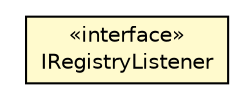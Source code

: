 #!/usr/local/bin/dot
#
# Class diagram 
# Generated by UMLGraph version R5_6-24-gf6e263 (http://www.umlgraph.org/)
#

digraph G {
	edge [fontname="Helvetica",fontsize=10,labelfontname="Helvetica",labelfontsize=10];
	node [fontname="Helvetica",fontsize=10,shape=plaintext];
	nodesep=0.25;
	ranksep=0.5;
	// org.universAAL.middleware.bus.model.util.IRegistryListener
	c4576158 [label=<<table title="org.universAAL.middleware.bus.model.util.IRegistryListener" border="0" cellborder="1" cellspacing="0" cellpadding="2" port="p" bgcolor="lemonChiffon" href="./IRegistryListener.html">
		<tr><td><table border="0" cellspacing="0" cellpadding="1">
<tr><td align="center" balign="center"> &#171;interface&#187; </td></tr>
<tr><td align="center" balign="center"> IRegistryListener </td></tr>
		</table></td></tr>
		</table>>, URL="./IRegistryListener.html", fontname="Helvetica", fontcolor="black", fontsize=10.0];
}

